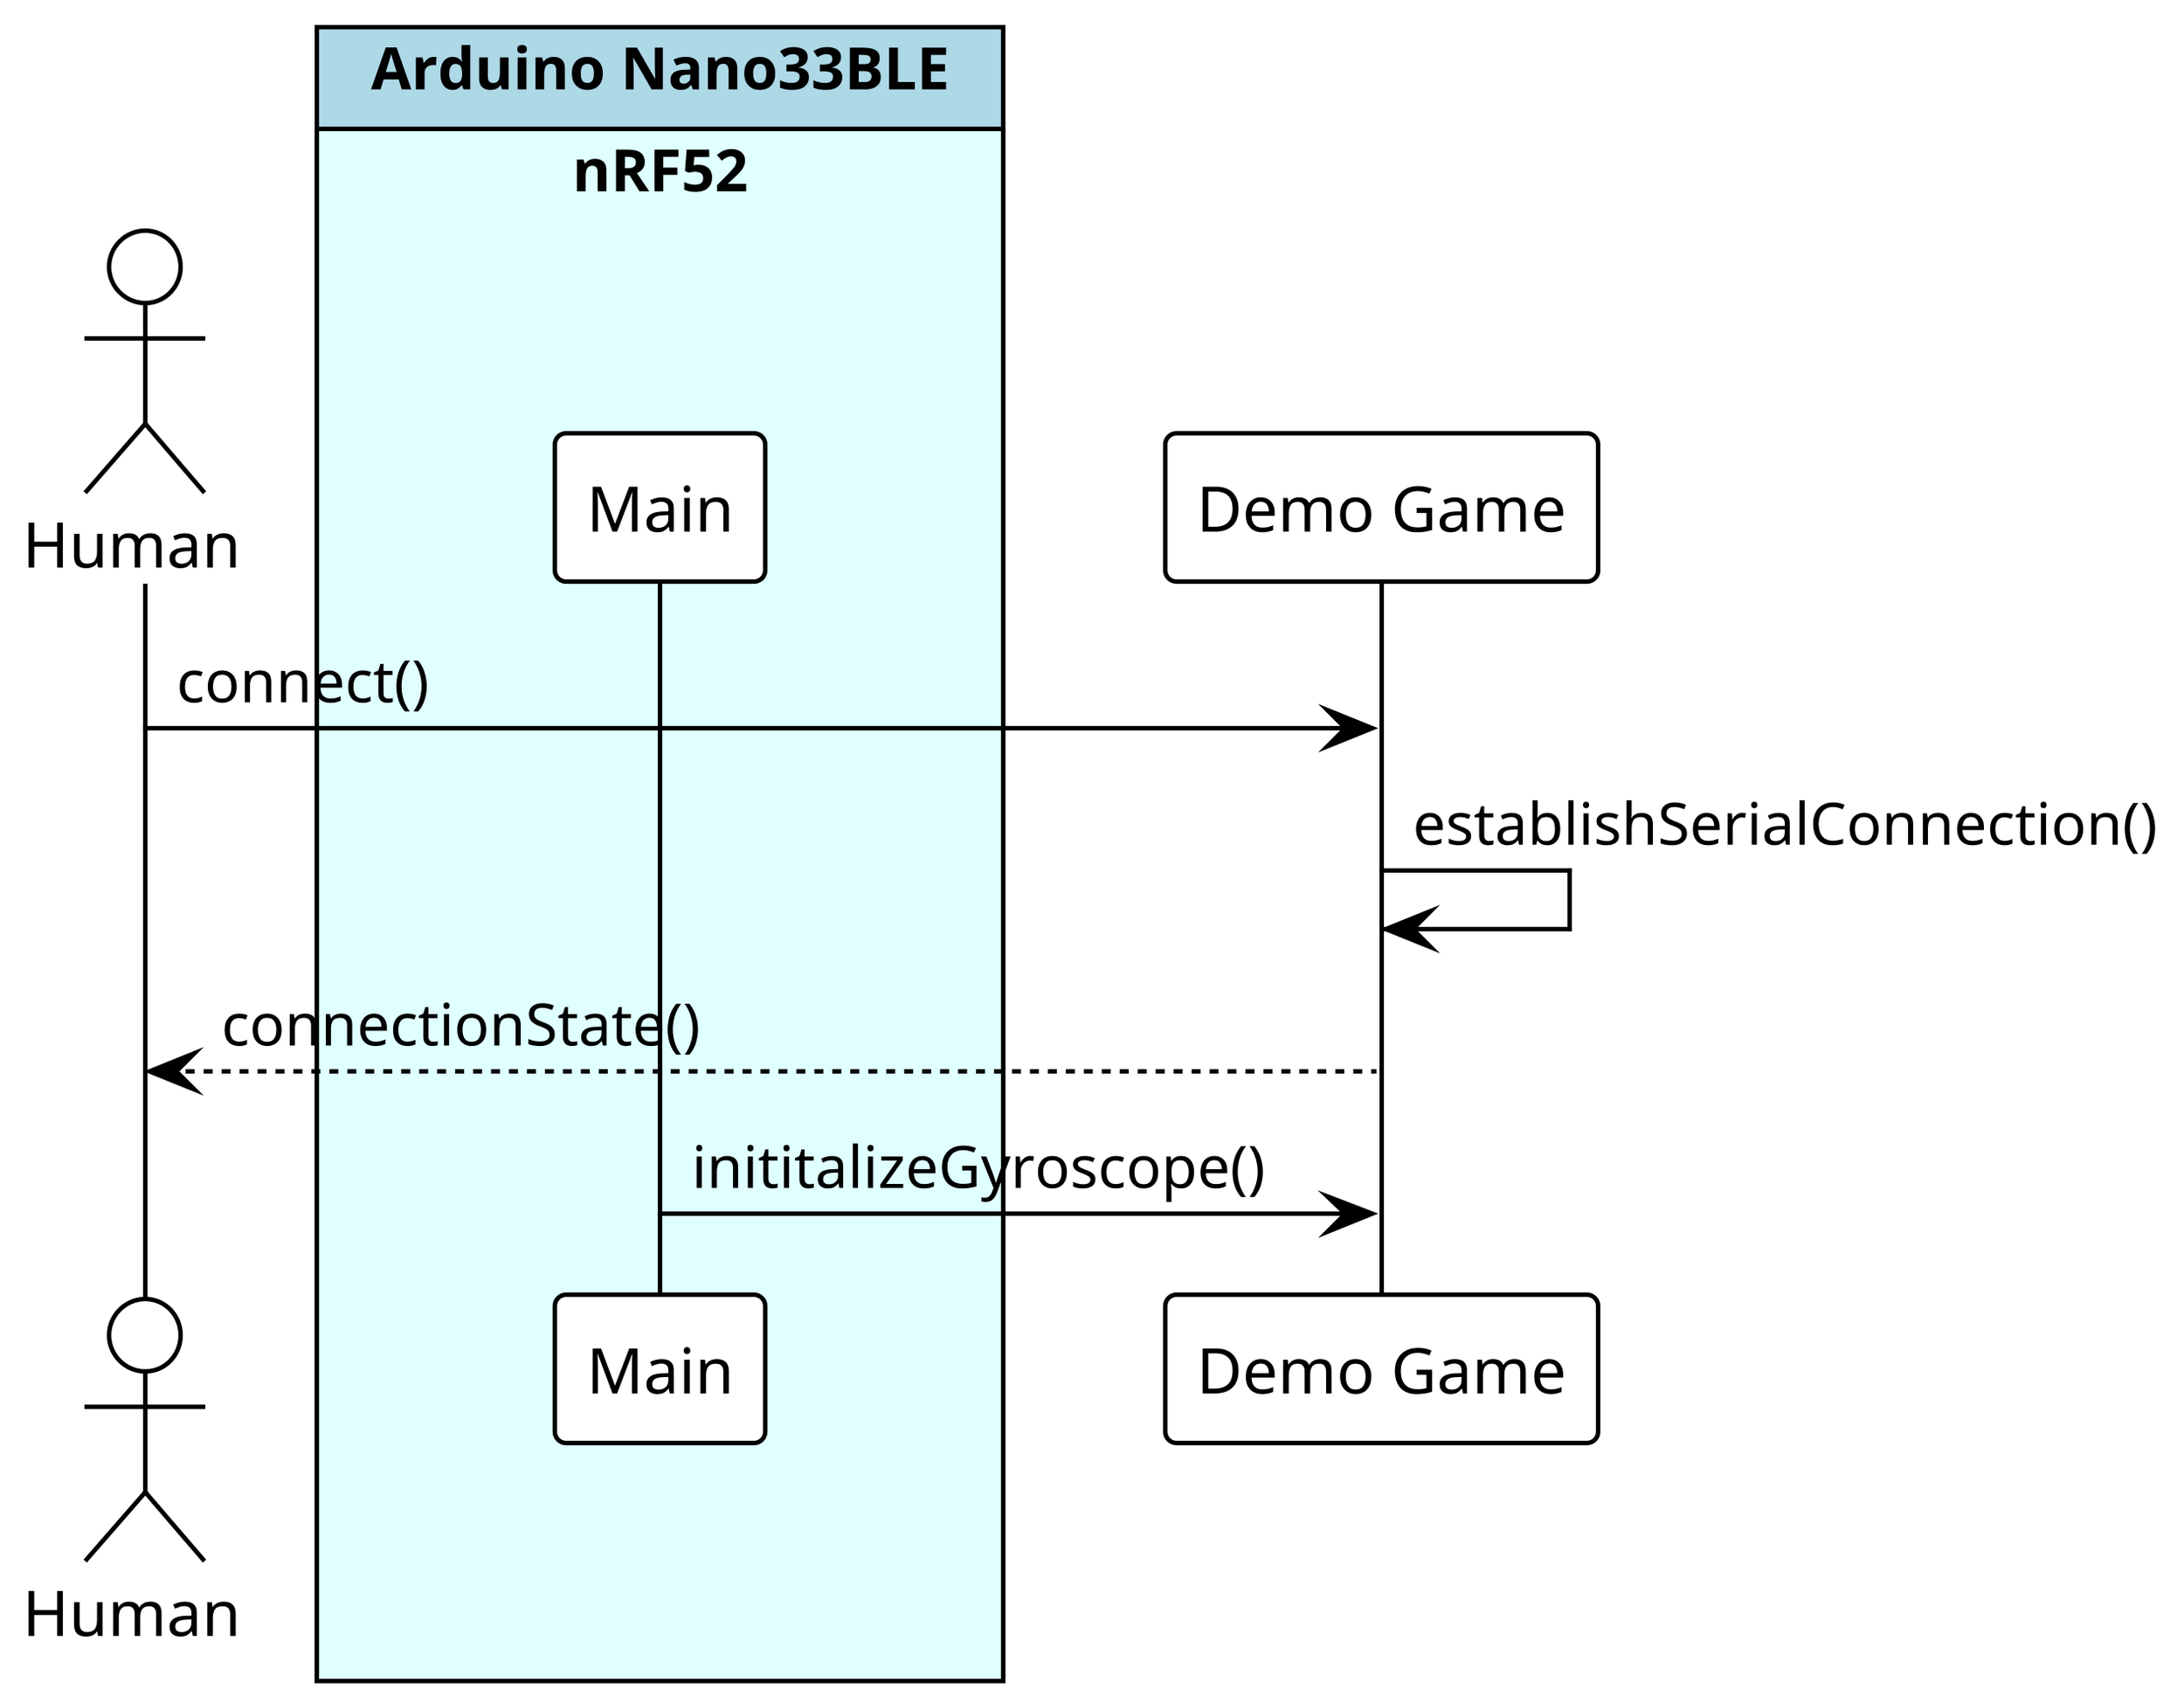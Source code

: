 @startuml connect

!theme plain
skinparam dpi 500

!pragma teoz true
actor       "Human"             as client
box         "Arduino Nano33BLE" #LightBlue
box         "nRF52"             #LightCyan
participant "Main"              as main
end box
end box
participant "Demo Game"         as game

client -> game: connect()
game -> game: establishSerialConnection()
game --> client: connectionState()
main -> game: inititalizeGyroscope()
@enduml